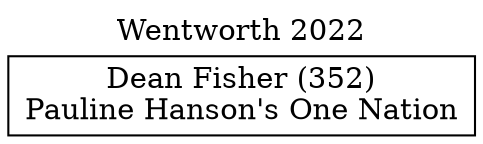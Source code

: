// House preference flow
digraph "Dean Fisher (352)_Wentworth_2022" {
	graph [label="Wentworth 2022" labelloc=t mclimit=10]
	node [shape=box]
	"Dean Fisher (352)" [label="Dean Fisher (352)
Pauline Hanson's One Nation"]
}
